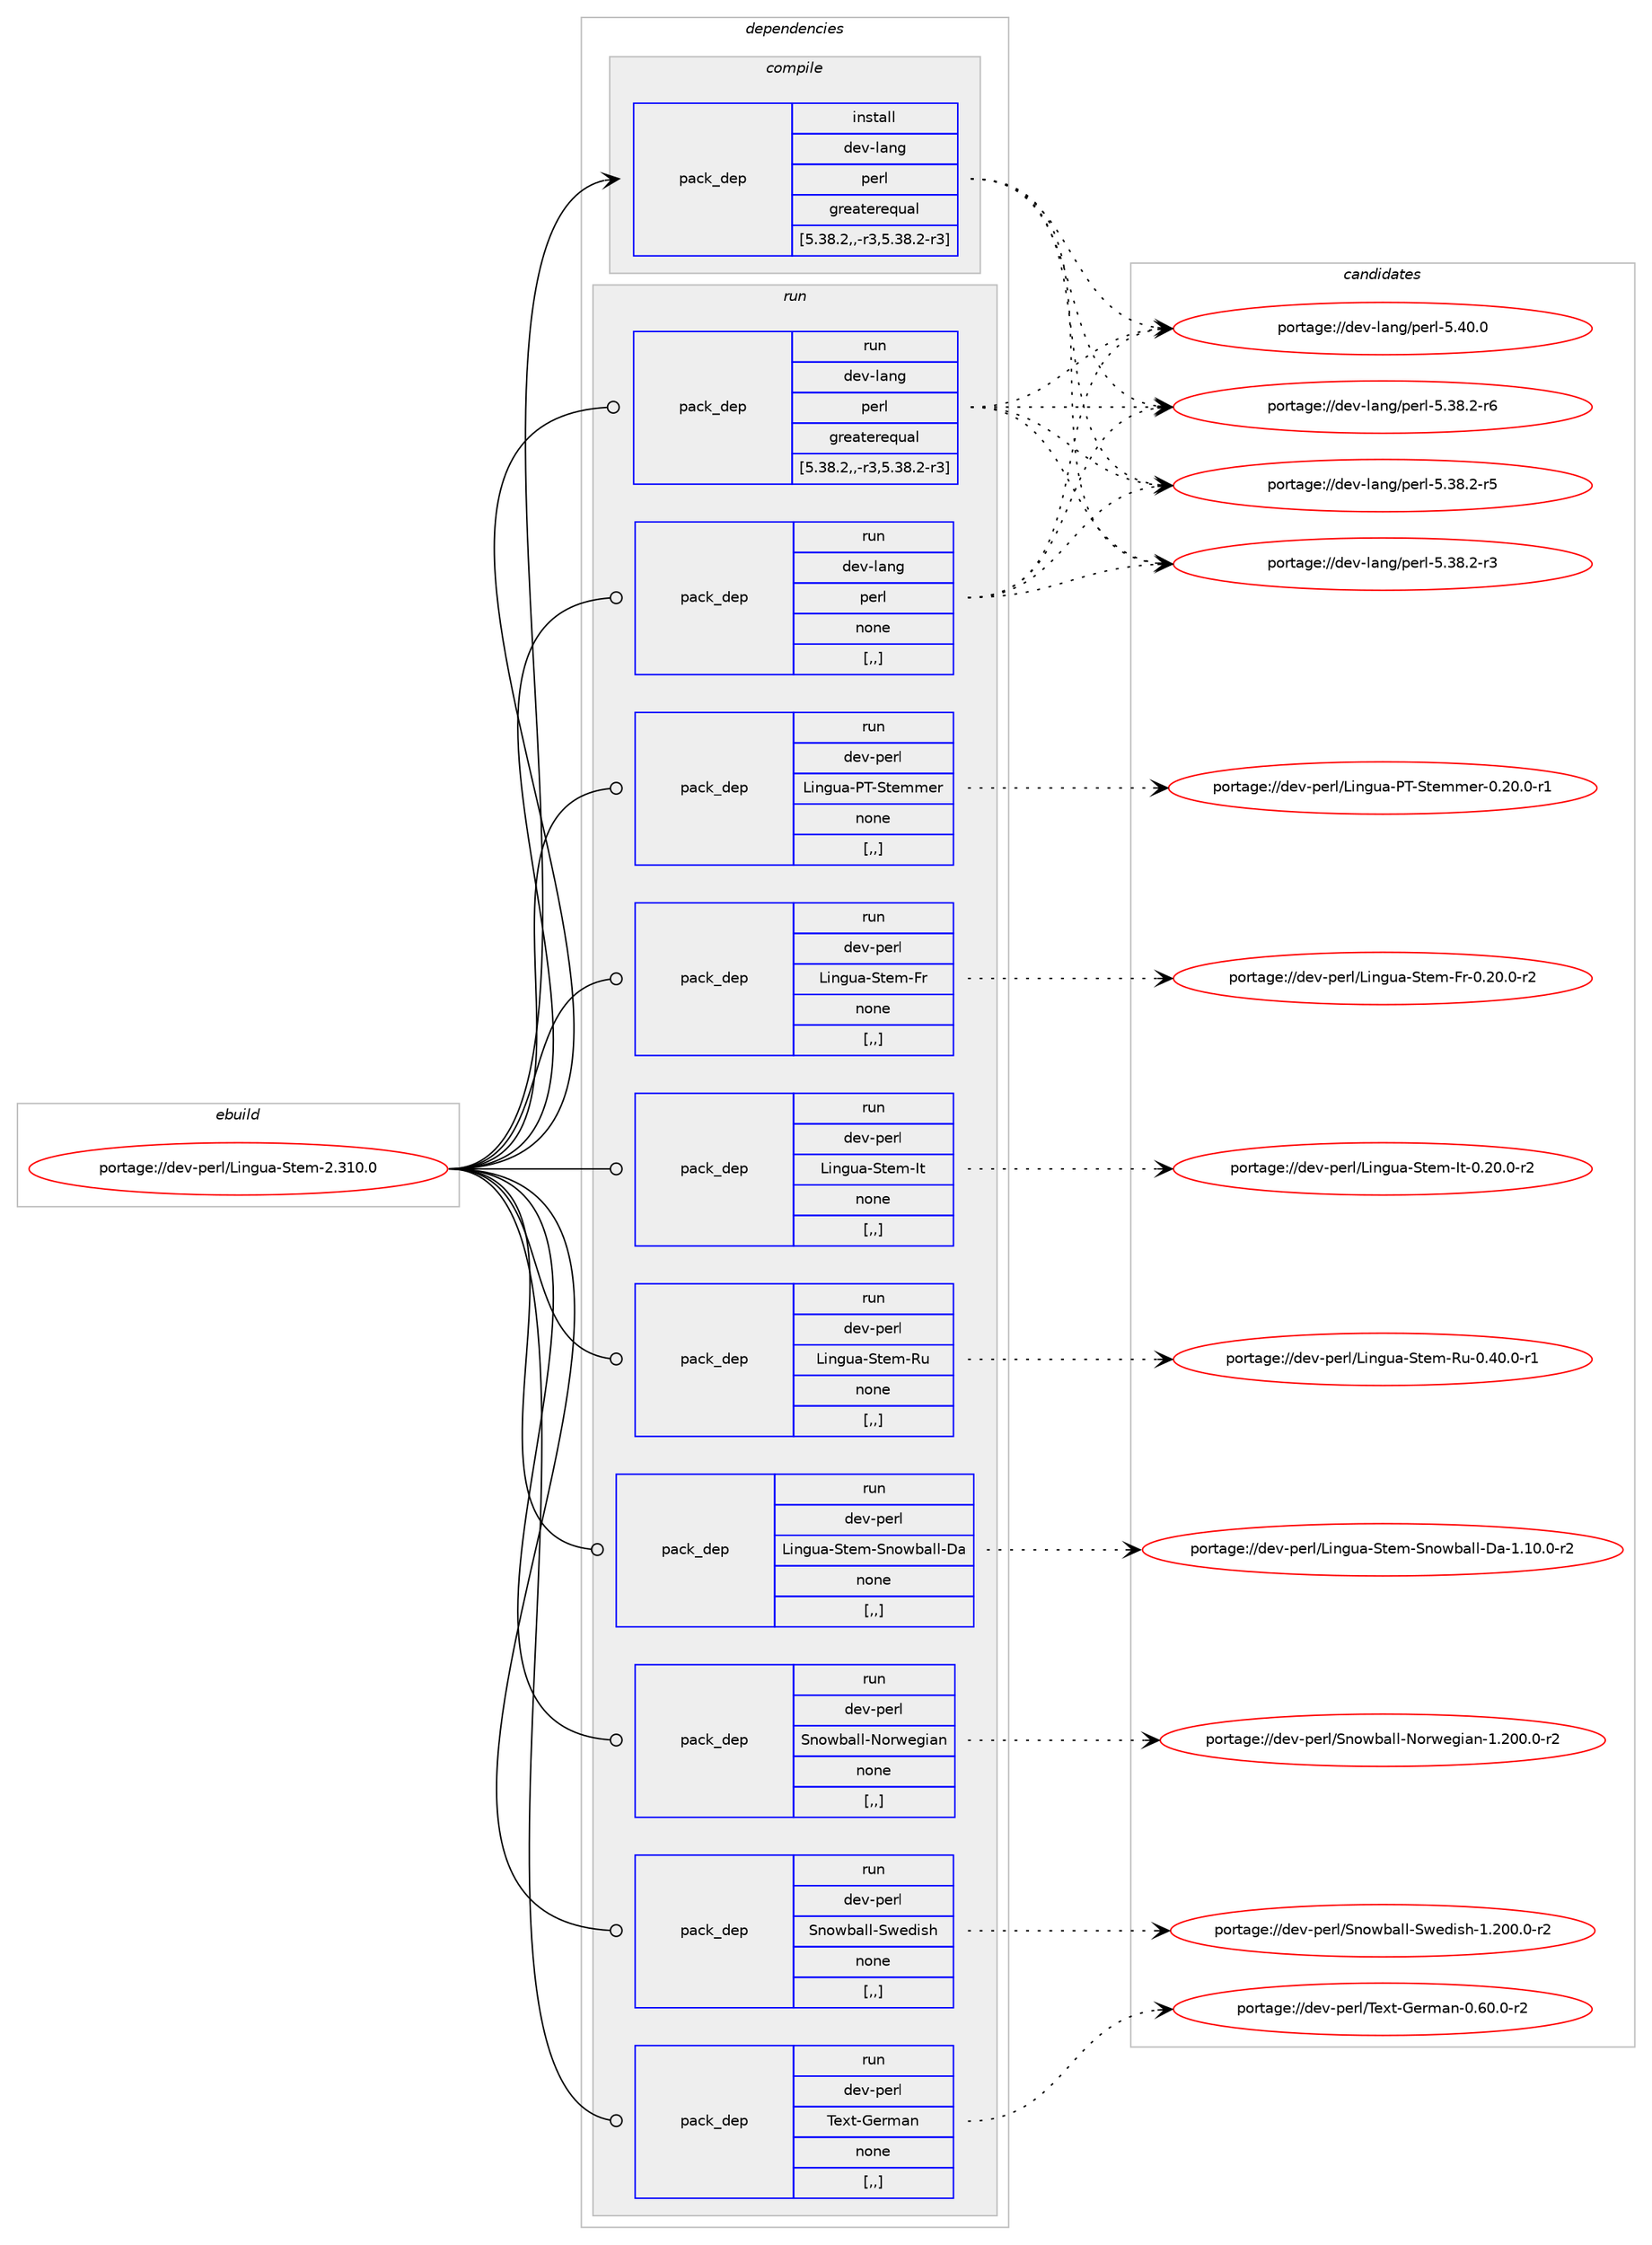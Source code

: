 digraph prolog {

# *************
# Graph options
# *************

newrank=true;
concentrate=true;
compound=true;
graph [rankdir=LR,fontname=Helvetica,fontsize=10,ranksep=1.5];#, ranksep=2.5, nodesep=0.2];
edge  [arrowhead=vee];
node  [fontname=Helvetica,fontsize=10];

# **********
# The ebuild
# **********

subgraph cluster_leftcol {
color=gray;
label=<<i>ebuild</i>>;
id [label="portage://dev-perl/Lingua-Stem-2.310.0", color=red, width=4, href="../dev-perl/Lingua-Stem-2.310.0.svg"];
}

# ****************
# The dependencies
# ****************

subgraph cluster_midcol {
color=gray;
label=<<i>dependencies</i>>;
subgraph cluster_compile {
fillcolor="#eeeeee";
style=filled;
label=<<i>compile</i>>;
subgraph pack101369 {
dependency132546 [label=<<TABLE BORDER="0" CELLBORDER="1" CELLSPACING="0" CELLPADDING="4" WIDTH="220"><TR><TD ROWSPAN="6" CELLPADDING="30">pack_dep</TD></TR><TR><TD WIDTH="110">install</TD></TR><TR><TD>dev-lang</TD></TR><TR><TD>perl</TD></TR><TR><TD>greaterequal</TD></TR><TR><TD>[5.38.2,,-r3,5.38.2-r3]</TD></TR></TABLE>>, shape=none, color=blue];
}
id:e -> dependency132546:w [weight=20,style="solid",arrowhead="vee"];
}
subgraph cluster_compileandrun {
fillcolor="#eeeeee";
style=filled;
label=<<i>compile and run</i>>;
}
subgraph cluster_run {
fillcolor="#eeeeee";
style=filled;
label=<<i>run</i>>;
subgraph pack101370 {
dependency132547 [label=<<TABLE BORDER="0" CELLBORDER="1" CELLSPACING="0" CELLPADDING="4" WIDTH="220"><TR><TD ROWSPAN="6" CELLPADDING="30">pack_dep</TD></TR><TR><TD WIDTH="110">run</TD></TR><TR><TD>dev-lang</TD></TR><TR><TD>perl</TD></TR><TR><TD>greaterequal</TD></TR><TR><TD>[5.38.2,,-r3,5.38.2-r3]</TD></TR></TABLE>>, shape=none, color=blue];
}
id:e -> dependency132547:w [weight=20,style="solid",arrowhead="odot"];
subgraph pack101371 {
dependency132548 [label=<<TABLE BORDER="0" CELLBORDER="1" CELLSPACING="0" CELLPADDING="4" WIDTH="220"><TR><TD ROWSPAN="6" CELLPADDING="30">pack_dep</TD></TR><TR><TD WIDTH="110">run</TD></TR><TR><TD>dev-lang</TD></TR><TR><TD>perl</TD></TR><TR><TD>none</TD></TR><TR><TD>[,,]</TD></TR></TABLE>>, shape=none, color=blue];
}
id:e -> dependency132548:w [weight=20,style="solid",arrowhead="odot"];
subgraph pack101372 {
dependency132549 [label=<<TABLE BORDER="0" CELLBORDER="1" CELLSPACING="0" CELLPADDING="4" WIDTH="220"><TR><TD ROWSPAN="6" CELLPADDING="30">pack_dep</TD></TR><TR><TD WIDTH="110">run</TD></TR><TR><TD>dev-perl</TD></TR><TR><TD>Lingua-PT-Stemmer</TD></TR><TR><TD>none</TD></TR><TR><TD>[,,]</TD></TR></TABLE>>, shape=none, color=blue];
}
id:e -> dependency132549:w [weight=20,style="solid",arrowhead="odot"];
subgraph pack101373 {
dependency132550 [label=<<TABLE BORDER="0" CELLBORDER="1" CELLSPACING="0" CELLPADDING="4" WIDTH="220"><TR><TD ROWSPAN="6" CELLPADDING="30">pack_dep</TD></TR><TR><TD WIDTH="110">run</TD></TR><TR><TD>dev-perl</TD></TR><TR><TD>Lingua-Stem-Fr</TD></TR><TR><TD>none</TD></TR><TR><TD>[,,]</TD></TR></TABLE>>, shape=none, color=blue];
}
id:e -> dependency132550:w [weight=20,style="solid",arrowhead="odot"];
subgraph pack101374 {
dependency132551 [label=<<TABLE BORDER="0" CELLBORDER="1" CELLSPACING="0" CELLPADDING="4" WIDTH="220"><TR><TD ROWSPAN="6" CELLPADDING="30">pack_dep</TD></TR><TR><TD WIDTH="110">run</TD></TR><TR><TD>dev-perl</TD></TR><TR><TD>Lingua-Stem-It</TD></TR><TR><TD>none</TD></TR><TR><TD>[,,]</TD></TR></TABLE>>, shape=none, color=blue];
}
id:e -> dependency132551:w [weight=20,style="solid",arrowhead="odot"];
subgraph pack101375 {
dependency132552 [label=<<TABLE BORDER="0" CELLBORDER="1" CELLSPACING="0" CELLPADDING="4" WIDTH="220"><TR><TD ROWSPAN="6" CELLPADDING="30">pack_dep</TD></TR><TR><TD WIDTH="110">run</TD></TR><TR><TD>dev-perl</TD></TR><TR><TD>Lingua-Stem-Ru</TD></TR><TR><TD>none</TD></TR><TR><TD>[,,]</TD></TR></TABLE>>, shape=none, color=blue];
}
id:e -> dependency132552:w [weight=20,style="solid",arrowhead="odot"];
subgraph pack101376 {
dependency132553 [label=<<TABLE BORDER="0" CELLBORDER="1" CELLSPACING="0" CELLPADDING="4" WIDTH="220"><TR><TD ROWSPAN="6" CELLPADDING="30">pack_dep</TD></TR><TR><TD WIDTH="110">run</TD></TR><TR><TD>dev-perl</TD></TR><TR><TD>Lingua-Stem-Snowball-Da</TD></TR><TR><TD>none</TD></TR><TR><TD>[,,]</TD></TR></TABLE>>, shape=none, color=blue];
}
id:e -> dependency132553:w [weight=20,style="solid",arrowhead="odot"];
subgraph pack101377 {
dependency132554 [label=<<TABLE BORDER="0" CELLBORDER="1" CELLSPACING="0" CELLPADDING="4" WIDTH="220"><TR><TD ROWSPAN="6" CELLPADDING="30">pack_dep</TD></TR><TR><TD WIDTH="110">run</TD></TR><TR><TD>dev-perl</TD></TR><TR><TD>Snowball-Norwegian</TD></TR><TR><TD>none</TD></TR><TR><TD>[,,]</TD></TR></TABLE>>, shape=none, color=blue];
}
id:e -> dependency132554:w [weight=20,style="solid",arrowhead="odot"];
subgraph pack101378 {
dependency132555 [label=<<TABLE BORDER="0" CELLBORDER="1" CELLSPACING="0" CELLPADDING="4" WIDTH="220"><TR><TD ROWSPAN="6" CELLPADDING="30">pack_dep</TD></TR><TR><TD WIDTH="110">run</TD></TR><TR><TD>dev-perl</TD></TR><TR><TD>Snowball-Swedish</TD></TR><TR><TD>none</TD></TR><TR><TD>[,,]</TD></TR></TABLE>>, shape=none, color=blue];
}
id:e -> dependency132555:w [weight=20,style="solid",arrowhead="odot"];
subgraph pack101379 {
dependency132556 [label=<<TABLE BORDER="0" CELLBORDER="1" CELLSPACING="0" CELLPADDING="4" WIDTH="220"><TR><TD ROWSPAN="6" CELLPADDING="30">pack_dep</TD></TR><TR><TD WIDTH="110">run</TD></TR><TR><TD>dev-perl</TD></TR><TR><TD>Text-German</TD></TR><TR><TD>none</TD></TR><TR><TD>[,,]</TD></TR></TABLE>>, shape=none, color=blue];
}
id:e -> dependency132556:w [weight=20,style="solid",arrowhead="odot"];
}
}

# **************
# The candidates
# **************

subgraph cluster_choices {
rank=same;
color=gray;
label=<<i>candidates</i>>;

subgraph choice101369 {
color=black;
nodesep=1;
choice10010111845108971101034711210111410845534652484648 [label="portage://dev-lang/perl-5.40.0", color=red, width=4,href="../dev-lang/perl-5.40.0.svg"];
choice100101118451089711010347112101114108455346515646504511454 [label="portage://dev-lang/perl-5.38.2-r6", color=red, width=4,href="../dev-lang/perl-5.38.2-r6.svg"];
choice100101118451089711010347112101114108455346515646504511453 [label="portage://dev-lang/perl-5.38.2-r5", color=red, width=4,href="../dev-lang/perl-5.38.2-r5.svg"];
choice100101118451089711010347112101114108455346515646504511451 [label="portage://dev-lang/perl-5.38.2-r3", color=red, width=4,href="../dev-lang/perl-5.38.2-r3.svg"];
dependency132546:e -> choice10010111845108971101034711210111410845534652484648:w [style=dotted,weight="100"];
dependency132546:e -> choice100101118451089711010347112101114108455346515646504511454:w [style=dotted,weight="100"];
dependency132546:e -> choice100101118451089711010347112101114108455346515646504511453:w [style=dotted,weight="100"];
dependency132546:e -> choice100101118451089711010347112101114108455346515646504511451:w [style=dotted,weight="100"];
}
subgraph choice101370 {
color=black;
nodesep=1;
choice10010111845108971101034711210111410845534652484648 [label="portage://dev-lang/perl-5.40.0", color=red, width=4,href="../dev-lang/perl-5.40.0.svg"];
choice100101118451089711010347112101114108455346515646504511454 [label="portage://dev-lang/perl-5.38.2-r6", color=red, width=4,href="../dev-lang/perl-5.38.2-r6.svg"];
choice100101118451089711010347112101114108455346515646504511453 [label="portage://dev-lang/perl-5.38.2-r5", color=red, width=4,href="../dev-lang/perl-5.38.2-r5.svg"];
choice100101118451089711010347112101114108455346515646504511451 [label="portage://dev-lang/perl-5.38.2-r3", color=red, width=4,href="../dev-lang/perl-5.38.2-r3.svg"];
dependency132547:e -> choice10010111845108971101034711210111410845534652484648:w [style=dotted,weight="100"];
dependency132547:e -> choice100101118451089711010347112101114108455346515646504511454:w [style=dotted,weight="100"];
dependency132547:e -> choice100101118451089711010347112101114108455346515646504511453:w [style=dotted,weight="100"];
dependency132547:e -> choice100101118451089711010347112101114108455346515646504511451:w [style=dotted,weight="100"];
}
subgraph choice101371 {
color=black;
nodesep=1;
choice10010111845108971101034711210111410845534652484648 [label="portage://dev-lang/perl-5.40.0", color=red, width=4,href="../dev-lang/perl-5.40.0.svg"];
choice100101118451089711010347112101114108455346515646504511454 [label="portage://dev-lang/perl-5.38.2-r6", color=red, width=4,href="../dev-lang/perl-5.38.2-r6.svg"];
choice100101118451089711010347112101114108455346515646504511453 [label="portage://dev-lang/perl-5.38.2-r5", color=red, width=4,href="../dev-lang/perl-5.38.2-r5.svg"];
choice100101118451089711010347112101114108455346515646504511451 [label="portage://dev-lang/perl-5.38.2-r3", color=red, width=4,href="../dev-lang/perl-5.38.2-r3.svg"];
dependency132548:e -> choice10010111845108971101034711210111410845534652484648:w [style=dotted,weight="100"];
dependency132548:e -> choice100101118451089711010347112101114108455346515646504511454:w [style=dotted,weight="100"];
dependency132548:e -> choice100101118451089711010347112101114108455346515646504511453:w [style=dotted,weight="100"];
dependency132548:e -> choice100101118451089711010347112101114108455346515646504511451:w [style=dotted,weight="100"];
}
subgraph choice101372 {
color=black;
nodesep=1;
choice100101118451121011141084776105110103117974580844583116101109109101114454846504846484511449 [label="portage://dev-perl/Lingua-PT-Stemmer-0.20.0-r1", color=red, width=4,href="../dev-perl/Lingua-PT-Stemmer-0.20.0-r1.svg"];
dependency132549:e -> choice100101118451121011141084776105110103117974580844583116101109109101114454846504846484511449:w [style=dotted,weight="100"];
}
subgraph choice101373 {
color=black;
nodesep=1;
choice1001011184511210111410847761051101031179745831161011094570114454846504846484511450 [label="portage://dev-perl/Lingua-Stem-Fr-0.20.0-r2", color=red, width=4,href="../dev-perl/Lingua-Stem-Fr-0.20.0-r2.svg"];
dependency132550:e -> choice1001011184511210111410847761051101031179745831161011094570114454846504846484511450:w [style=dotted,weight="100"];
}
subgraph choice101374 {
color=black;
nodesep=1;
choice1001011184511210111410847761051101031179745831161011094573116454846504846484511450 [label="portage://dev-perl/Lingua-Stem-It-0.20.0-r2", color=red, width=4,href="../dev-perl/Lingua-Stem-It-0.20.0-r2.svg"];
dependency132551:e -> choice1001011184511210111410847761051101031179745831161011094573116454846504846484511450:w [style=dotted,weight="100"];
}
subgraph choice101375 {
color=black;
nodesep=1;
choice1001011184511210111410847761051101031179745831161011094582117454846524846484511449 [label="portage://dev-perl/Lingua-Stem-Ru-0.40.0-r1", color=red, width=4,href="../dev-perl/Lingua-Stem-Ru-0.40.0-r1.svg"];
dependency132552:e -> choice1001011184511210111410847761051101031179745831161011094582117454846524846484511449:w [style=dotted,weight="100"];
}
subgraph choice101376 {
color=black;
nodesep=1;
choice10010111845112101114108477610511010311797458311610110945831101111199897108108456897454946494846484511450 [label="portage://dev-perl/Lingua-Stem-Snowball-Da-1.10.0-r2", color=red, width=4,href="../dev-perl/Lingua-Stem-Snowball-Da-1.10.0-r2.svg"];
dependency132553:e -> choice10010111845112101114108477610511010311797458311610110945831101111199897108108456897454946494846484511450:w [style=dotted,weight="100"];
}
subgraph choice101377 {
color=black;
nodesep=1;
choice100101118451121011141084783110111119989710810845781111141191011031059711045494650484846484511450 [label="portage://dev-perl/Snowball-Norwegian-1.200.0-r2", color=red, width=4,href="../dev-perl/Snowball-Norwegian-1.200.0-r2.svg"];
dependency132554:e -> choice100101118451121011141084783110111119989710810845781111141191011031059711045494650484846484511450:w [style=dotted,weight="100"];
}
subgraph choice101378 {
color=black;
nodesep=1;
choice1001011184511210111410847831101111199897108108458311910110010511510445494650484846484511450 [label="portage://dev-perl/Snowball-Swedish-1.200.0-r2", color=red, width=4,href="../dev-perl/Snowball-Swedish-1.200.0-r2.svg"];
dependency132555:e -> choice1001011184511210111410847831101111199897108108458311910110010511510445494650484846484511450:w [style=dotted,weight="100"];
}
subgraph choice101379 {
color=black;
nodesep=1;
choice100101118451121011141084784101120116457110111410997110454846544846484511450 [label="portage://dev-perl/Text-German-0.60.0-r2", color=red, width=4,href="../dev-perl/Text-German-0.60.0-r2.svg"];
dependency132556:e -> choice100101118451121011141084784101120116457110111410997110454846544846484511450:w [style=dotted,weight="100"];
}
}

}
